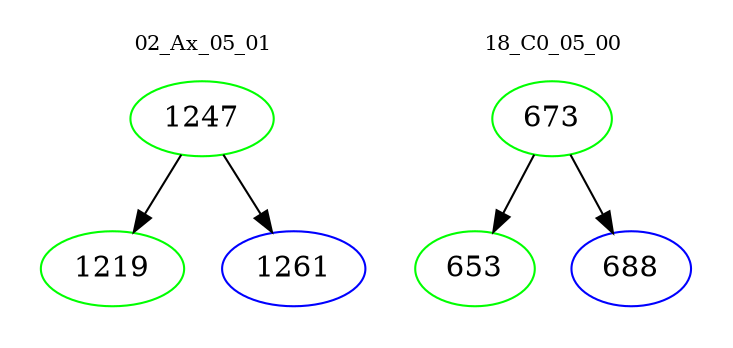 digraph{
subgraph cluster_0 {
color = white
label = "02_Ax_05_01";
fontsize=10;
T0_1247 [label="1247", color="green"]
T0_1247 -> T0_1219 [color="black"]
T0_1219 [label="1219", color="green"]
T0_1247 -> T0_1261 [color="black"]
T0_1261 [label="1261", color="blue"]
}
subgraph cluster_1 {
color = white
label = "18_C0_05_00";
fontsize=10;
T1_673 [label="673", color="green"]
T1_673 -> T1_653 [color="black"]
T1_653 [label="653", color="green"]
T1_673 -> T1_688 [color="black"]
T1_688 [label="688", color="blue"]
}
}
